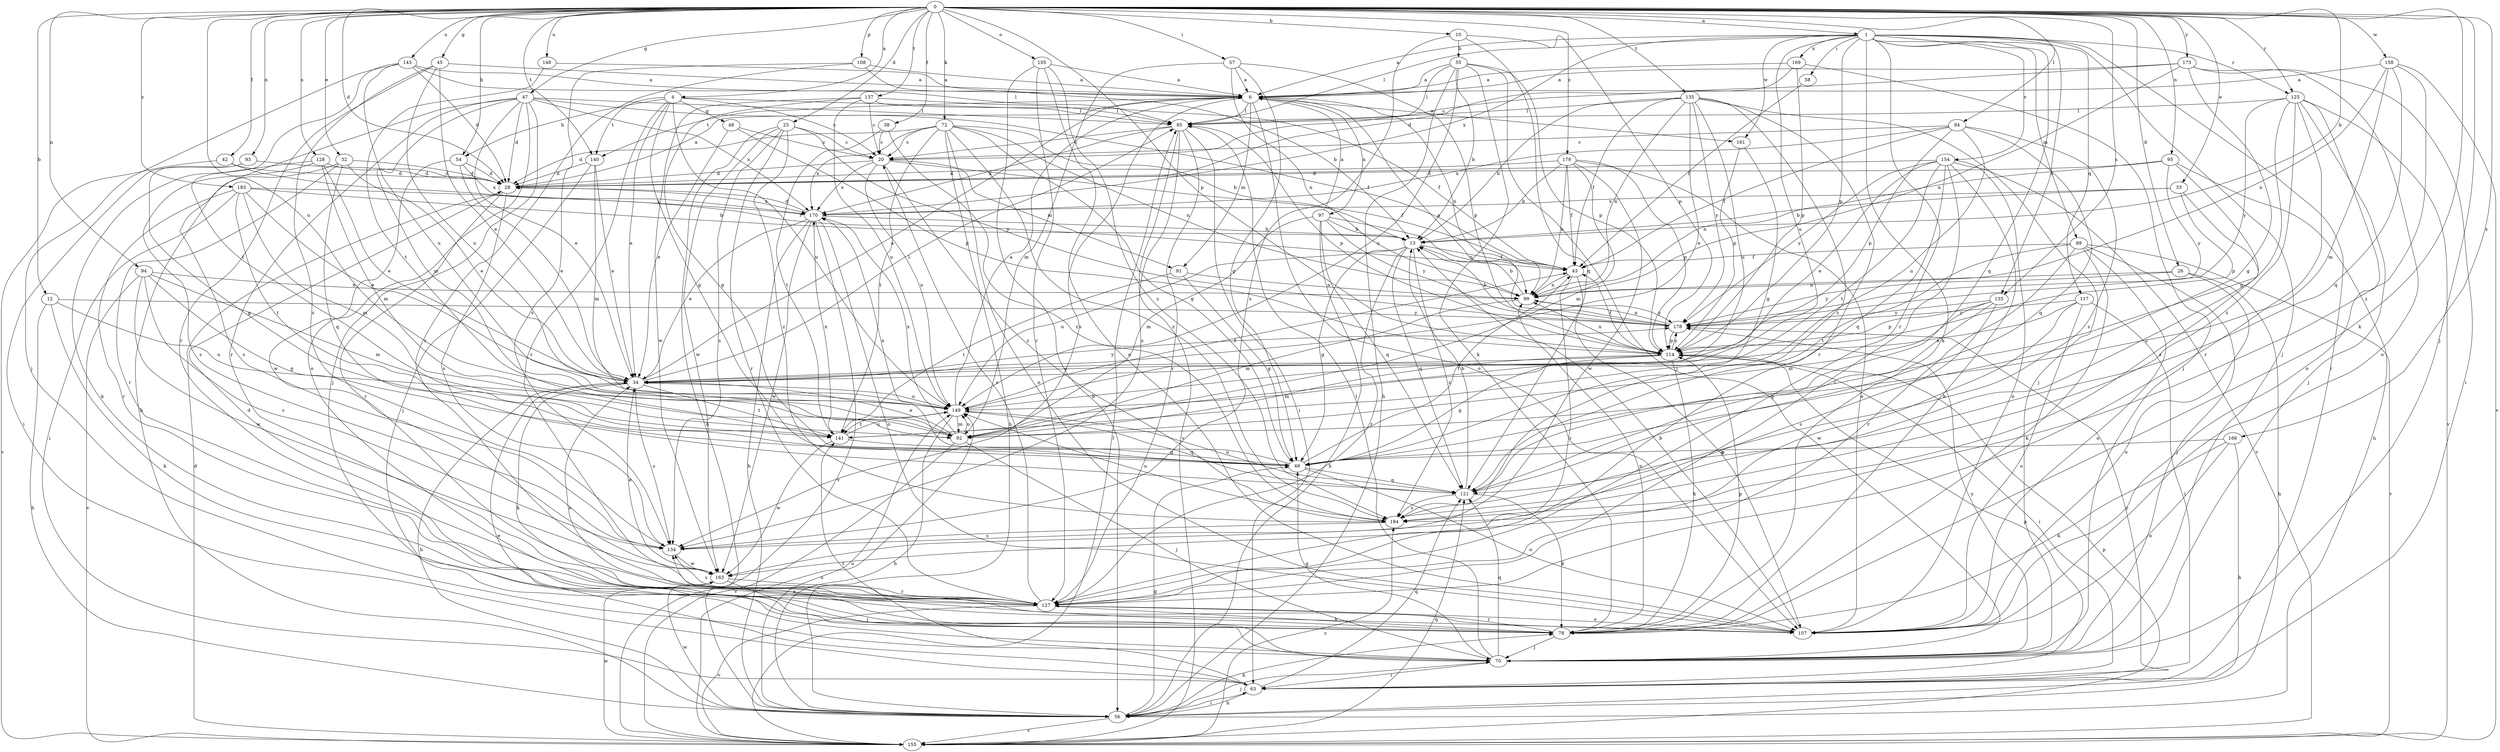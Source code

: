 strict digraph  {
0;
1;
4;
6;
10;
12;
13;
20;
25;
26;
28;
32;
33;
34;
38;
42;
43;
45;
47;
48;
49;
54;
55;
56;
57;
58;
63;
70;
72;
78;
84;
85;
89;
91;
92;
93;
94;
95;
97;
99;
105;
107;
108;
114;
117;
121;
125;
127;
128;
133;
134;
135;
137;
140;
141;
143;
148;
149;
154;
155;
158;
161;
163;
166;
169;
170;
173;
178;
179;
183;
184;
0 -> 1  [label=a];
0 -> 4  [label=a];
0 -> 10  [label=b];
0 -> 12  [label=b];
0 -> 13  [label=b];
0 -> 25  [label=d];
0 -> 26  [label=d];
0 -> 28  [label=d];
0 -> 32  [label=e];
0 -> 33  [label=e];
0 -> 38  [label=f];
0 -> 42  [label=f];
0 -> 45  [label=g];
0 -> 47  [label=g];
0 -> 54  [label=h];
0 -> 57  [label=i];
0 -> 70  [label=j];
0 -> 72  [label=k];
0 -> 78  [label=k];
0 -> 84  [label=l];
0 -> 93  [label=n];
0 -> 94  [label=n];
0 -> 95  [label=n];
0 -> 105  [label=o];
0 -> 108  [label=p];
0 -> 114  [label=p];
0 -> 125  [label=r];
0 -> 128  [label=s];
0 -> 133  [label=s];
0 -> 135  [label=t];
0 -> 137  [label=t];
0 -> 140  [label=t];
0 -> 143  [label=u];
0 -> 148  [label=u];
0 -> 149  [label=u];
0 -> 158  [label=w];
0 -> 166  [label=x];
0 -> 173  [label=y];
0 -> 179  [label=z];
0 -> 183  [label=z];
1 -> 6  [label=a];
1 -> 58  [label=i];
1 -> 63  [label=i];
1 -> 70  [label=j];
1 -> 78  [label=k];
1 -> 85  [label=l];
1 -> 89  [label=m];
1 -> 114  [label=p];
1 -> 117  [label=q];
1 -> 121  [label=q];
1 -> 125  [label=r];
1 -> 127  [label=r];
1 -> 133  [label=s];
1 -> 149  [label=u];
1 -> 154  [label=v];
1 -> 161  [label=w];
1 -> 169  [label=x];
1 -> 170  [label=x];
4 -> 20  [label=c];
4 -> 34  [label=e];
4 -> 48  [label=g];
4 -> 49  [label=g];
4 -> 54  [label=h];
4 -> 85  [label=l];
4 -> 127  [label=r];
4 -> 140  [label=t];
4 -> 149  [label=u];
6 -> 85  [label=l];
6 -> 91  [label=m];
6 -> 97  [label=n];
6 -> 99  [label=n];
6 -> 107  [label=o];
6 -> 134  [label=s];
6 -> 140  [label=t];
6 -> 161  [label=w];
10 -> 55  [label=h];
10 -> 114  [label=p];
10 -> 121  [label=q];
10 -> 134  [label=s];
12 -> 56  [label=h];
12 -> 78  [label=k];
12 -> 149  [label=u];
12 -> 178  [label=y];
13 -> 43  [label=f];
13 -> 49  [label=g];
13 -> 121  [label=q];
13 -> 127  [label=r];
13 -> 149  [label=u];
13 -> 184  [label=z];
20 -> 28  [label=d];
20 -> 43  [label=f];
20 -> 91  [label=m];
20 -> 149  [label=u];
20 -> 170  [label=x];
20 -> 184  [label=z];
25 -> 20  [label=c];
25 -> 56  [label=h];
25 -> 127  [label=r];
25 -> 134  [label=s];
25 -> 163  [label=w];
25 -> 178  [label=y];
25 -> 184  [label=z];
26 -> 56  [label=h];
26 -> 99  [label=n];
26 -> 107  [label=o];
26 -> 178  [label=y];
28 -> 6  [label=a];
28 -> 127  [label=r];
28 -> 134  [label=s];
28 -> 170  [label=x];
32 -> 28  [label=d];
32 -> 34  [label=e];
32 -> 121  [label=q];
32 -> 127  [label=r];
32 -> 134  [label=s];
33 -> 13  [label=b];
33 -> 114  [label=p];
33 -> 170  [label=x];
33 -> 184  [label=z];
34 -> 6  [label=a];
34 -> 56  [label=h];
34 -> 78  [label=k];
34 -> 85  [label=l];
34 -> 134  [label=s];
34 -> 141  [label=t];
34 -> 149  [label=u];
34 -> 178  [label=y];
38 -> 20  [label=c];
38 -> 141  [label=t];
38 -> 184  [label=z];
42 -> 28  [label=d];
42 -> 43  [label=f];
42 -> 155  [label=v];
43 -> 99  [label=n];
43 -> 107  [label=o];
43 -> 127  [label=r];
45 -> 6  [label=a];
45 -> 34  [label=e];
45 -> 127  [label=r];
45 -> 134  [label=s];
45 -> 149  [label=u];
47 -> 28  [label=d];
47 -> 34  [label=e];
47 -> 43  [label=f];
47 -> 56  [label=h];
47 -> 70  [label=j];
47 -> 85  [label=l];
47 -> 92  [label=m];
47 -> 107  [label=o];
47 -> 127  [label=r];
47 -> 170  [label=x];
48 -> 20  [label=c];
48 -> 34  [label=e];
48 -> 114  [label=p];
49 -> 43  [label=f];
49 -> 107  [label=o];
49 -> 121  [label=q];
49 -> 170  [label=x];
54 -> 28  [label=d];
54 -> 34  [label=e];
54 -> 163  [label=w];
54 -> 170  [label=x];
55 -> 6  [label=a];
55 -> 13  [label=b];
55 -> 56  [label=h];
55 -> 70  [label=j];
55 -> 78  [label=k];
55 -> 85  [label=l];
55 -> 114  [label=p];
55 -> 149  [label=u];
56 -> 49  [label=g];
56 -> 63  [label=i];
56 -> 70  [label=j];
56 -> 78  [label=k];
56 -> 149  [label=u];
56 -> 155  [label=v];
56 -> 163  [label=w];
57 -> 6  [label=a];
57 -> 49  [label=g];
57 -> 92  [label=m];
57 -> 99  [label=n];
57 -> 114  [label=p];
58 -> 43  [label=f];
63 -> 34  [label=e];
63 -> 56  [label=h];
63 -> 114  [label=p];
63 -> 121  [label=q];
63 -> 141  [label=t];
63 -> 178  [label=y];
70 -> 49  [label=g];
70 -> 63  [label=i];
70 -> 85  [label=l];
70 -> 121  [label=q];
70 -> 178  [label=y];
72 -> 13  [label=b];
72 -> 20  [label=c];
72 -> 28  [label=d];
72 -> 49  [label=g];
72 -> 56  [label=h];
72 -> 99  [label=n];
72 -> 107  [label=o];
72 -> 141  [label=t];
72 -> 170  [label=x];
72 -> 184  [label=z];
78 -> 28  [label=d];
78 -> 70  [label=j];
78 -> 99  [label=n];
78 -> 114  [label=p];
78 -> 127  [label=r];
78 -> 134  [label=s];
84 -> 20  [label=c];
84 -> 43  [label=f];
84 -> 114  [label=p];
84 -> 121  [label=q];
84 -> 149  [label=u];
84 -> 170  [label=x];
84 -> 184  [label=z];
85 -> 20  [label=c];
85 -> 63  [label=i];
85 -> 114  [label=p];
85 -> 127  [label=r];
85 -> 134  [label=s];
85 -> 155  [label=v];
85 -> 170  [label=x];
89 -> 43  [label=f];
89 -> 70  [label=j];
89 -> 78  [label=k];
89 -> 107  [label=o];
89 -> 127  [label=r];
89 -> 141  [label=t];
89 -> 155  [label=v];
91 -> 49  [label=g];
91 -> 99  [label=n];
91 -> 141  [label=t];
92 -> 34  [label=e];
92 -> 70  [label=j];
92 -> 149  [label=u];
92 -> 155  [label=v];
92 -> 170  [label=x];
93 -> 28  [label=d];
93 -> 49  [label=g];
93 -> 63  [label=i];
94 -> 49  [label=g];
94 -> 92  [label=m];
94 -> 99  [label=n];
94 -> 134  [label=s];
94 -> 155  [label=v];
94 -> 163  [label=w];
95 -> 28  [label=d];
95 -> 56  [label=h];
95 -> 99  [label=n];
95 -> 178  [label=y];
95 -> 184  [label=z];
97 -> 6  [label=a];
97 -> 13  [label=b];
97 -> 56  [label=h];
97 -> 92  [label=m];
97 -> 99  [label=n];
97 -> 121  [label=q];
97 -> 178  [label=y];
99 -> 13  [label=b];
99 -> 92  [label=m];
99 -> 178  [label=y];
105 -> 6  [label=a];
105 -> 56  [label=h];
105 -> 107  [label=o];
105 -> 127  [label=r];
105 -> 184  [label=z];
107 -> 13  [label=b];
107 -> 34  [label=e];
108 -> 6  [label=a];
108 -> 13  [label=b];
108 -> 127  [label=r];
108 -> 134  [label=s];
114 -> 34  [label=e];
114 -> 43  [label=f];
114 -> 49  [label=g];
114 -> 63  [label=i];
114 -> 78  [label=k];
114 -> 92  [label=m];
114 -> 99  [label=n];
114 -> 178  [label=y];
117 -> 34  [label=e];
117 -> 63  [label=i];
117 -> 107  [label=o];
117 -> 163  [label=w];
117 -> 178  [label=y];
121 -> 13  [label=b];
121 -> 78  [label=k];
121 -> 149  [label=u];
121 -> 184  [label=z];
125 -> 49  [label=g];
125 -> 70  [label=j];
125 -> 85  [label=l];
125 -> 107  [label=o];
125 -> 127  [label=r];
125 -> 155  [label=v];
125 -> 178  [label=y];
125 -> 184  [label=z];
127 -> 20  [label=c];
127 -> 78  [label=k];
127 -> 107  [label=o];
127 -> 134  [label=s];
127 -> 155  [label=v];
128 -> 28  [label=d];
128 -> 34  [label=e];
128 -> 78  [label=k];
128 -> 92  [label=m];
128 -> 134  [label=s];
133 -> 92  [label=m];
133 -> 114  [label=p];
133 -> 121  [label=q];
133 -> 134  [label=s];
133 -> 178  [label=y];
134 -> 163  [label=w];
135 -> 13  [label=b];
135 -> 34  [label=e];
135 -> 43  [label=f];
135 -> 70  [label=j];
135 -> 85  [label=l];
135 -> 99  [label=n];
135 -> 127  [label=r];
135 -> 149  [label=u];
135 -> 178  [label=y];
135 -> 184  [label=z];
137 -> 20  [label=c];
137 -> 43  [label=f];
137 -> 49  [label=g];
137 -> 85  [label=l];
137 -> 149  [label=u];
137 -> 163  [label=w];
140 -> 28  [label=d];
140 -> 34  [label=e];
140 -> 70  [label=j];
140 -> 92  [label=m];
141 -> 49  [label=g];
141 -> 149  [label=u];
141 -> 163  [label=w];
141 -> 170  [label=x];
143 -> 6  [label=a];
143 -> 28  [label=d];
143 -> 70  [label=j];
143 -> 85  [label=l];
143 -> 141  [label=t];
143 -> 149  [label=u];
148 -> 6  [label=a];
148 -> 141  [label=t];
149 -> 6  [label=a];
149 -> 43  [label=f];
149 -> 56  [label=h];
149 -> 92  [label=m];
149 -> 121  [label=q];
149 -> 141  [label=t];
154 -> 28  [label=d];
154 -> 34  [label=e];
154 -> 78  [label=k];
154 -> 107  [label=o];
154 -> 121  [label=q];
154 -> 127  [label=r];
154 -> 141  [label=t];
154 -> 155  [label=v];
154 -> 178  [label=y];
155 -> 28  [label=d];
155 -> 85  [label=l];
155 -> 114  [label=p];
155 -> 121  [label=q];
155 -> 149  [label=u];
155 -> 163  [label=w];
155 -> 184  [label=z];
158 -> 6  [label=a];
158 -> 92  [label=m];
158 -> 99  [label=n];
158 -> 121  [label=q];
158 -> 155  [label=v];
158 -> 184  [label=z];
161 -> 49  [label=g];
161 -> 114  [label=p];
163 -> 34  [label=e];
163 -> 70  [label=j];
163 -> 127  [label=r];
166 -> 49  [label=g];
166 -> 56  [label=h];
166 -> 78  [label=k];
166 -> 107  [label=o];
169 -> 6  [label=a];
169 -> 28  [label=d];
169 -> 70  [label=j];
169 -> 114  [label=p];
170 -> 13  [label=b];
170 -> 28  [label=d];
170 -> 34  [label=e];
170 -> 56  [label=h];
170 -> 107  [label=o];
170 -> 155  [label=v];
170 -> 163  [label=w];
173 -> 6  [label=a];
173 -> 20  [label=c];
173 -> 49  [label=g];
173 -> 63  [label=i];
173 -> 99  [label=n];
173 -> 107  [label=o];
178 -> 6  [label=a];
178 -> 13  [label=b];
178 -> 99  [label=n];
178 -> 114  [label=p];
179 -> 13  [label=b];
179 -> 28  [label=d];
179 -> 43  [label=f];
179 -> 92  [label=m];
179 -> 99  [label=n];
179 -> 107  [label=o];
179 -> 114  [label=p];
179 -> 163  [label=w];
183 -> 13  [label=b];
183 -> 34  [label=e];
183 -> 63  [label=i];
183 -> 92  [label=m];
183 -> 127  [label=r];
183 -> 141  [label=t];
183 -> 170  [label=x];
184 -> 134  [label=s];
184 -> 149  [label=u];
}

